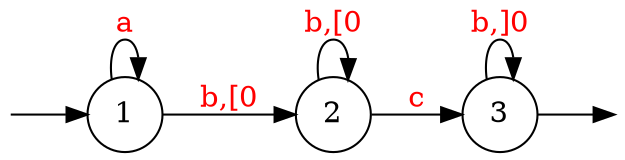 digraph {
	node [shape=circle];
	Q0 [style=invisible, height=0, width=0, fixedsize=true];
	Q1 [style=invisible, height=0, width=0, fixedsize=true];
	graph [rankdir="LR"];

	1 [start=true];
	Q0 -> 1;
	3 -> Q1;

	1 -> 1  [label="a", fontcolor=red];
	2 -> 3  [label="c", fontcolor=red];
	1 -> 2  [label="b,[0", fontcolor=red];
	2 -> 2  [label="b,[0", fontcolor=red];
	3 -> 3  [label="b,]0", fontcolor=red];
}
